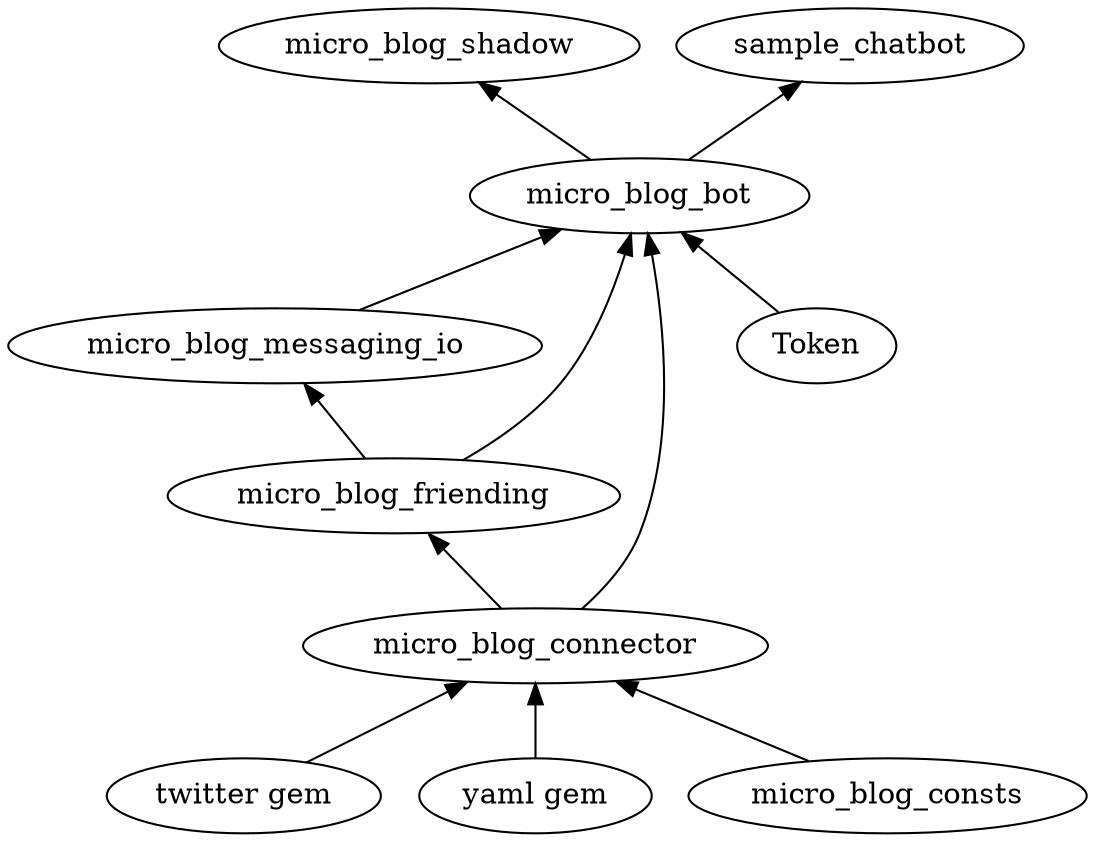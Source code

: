 digraph uB_bot_framework {
        rankdir=BT;

	"twitter gem"      -> micro_blog_connector;
        "yaml gem"         -> micro_blog_connector;
         micro_blog_consts -> micro_blog_connector;

	 micro_blog_connector -> micro_blog_friending;
	 micro_blog_friending -> micro_blog_messaging_io;

         micro_blog_connector    -> micro_blog_bot;
         micro_blog_friending    -> micro_blog_bot;
	 micro_blog_messaging_io -> micro_blog_bot;
         Token                   -> micro_blog_bot

         micro_blog_bot          -> micro_blog_shadow;
         micro_blog_bot          -> sample_chatbot;
}